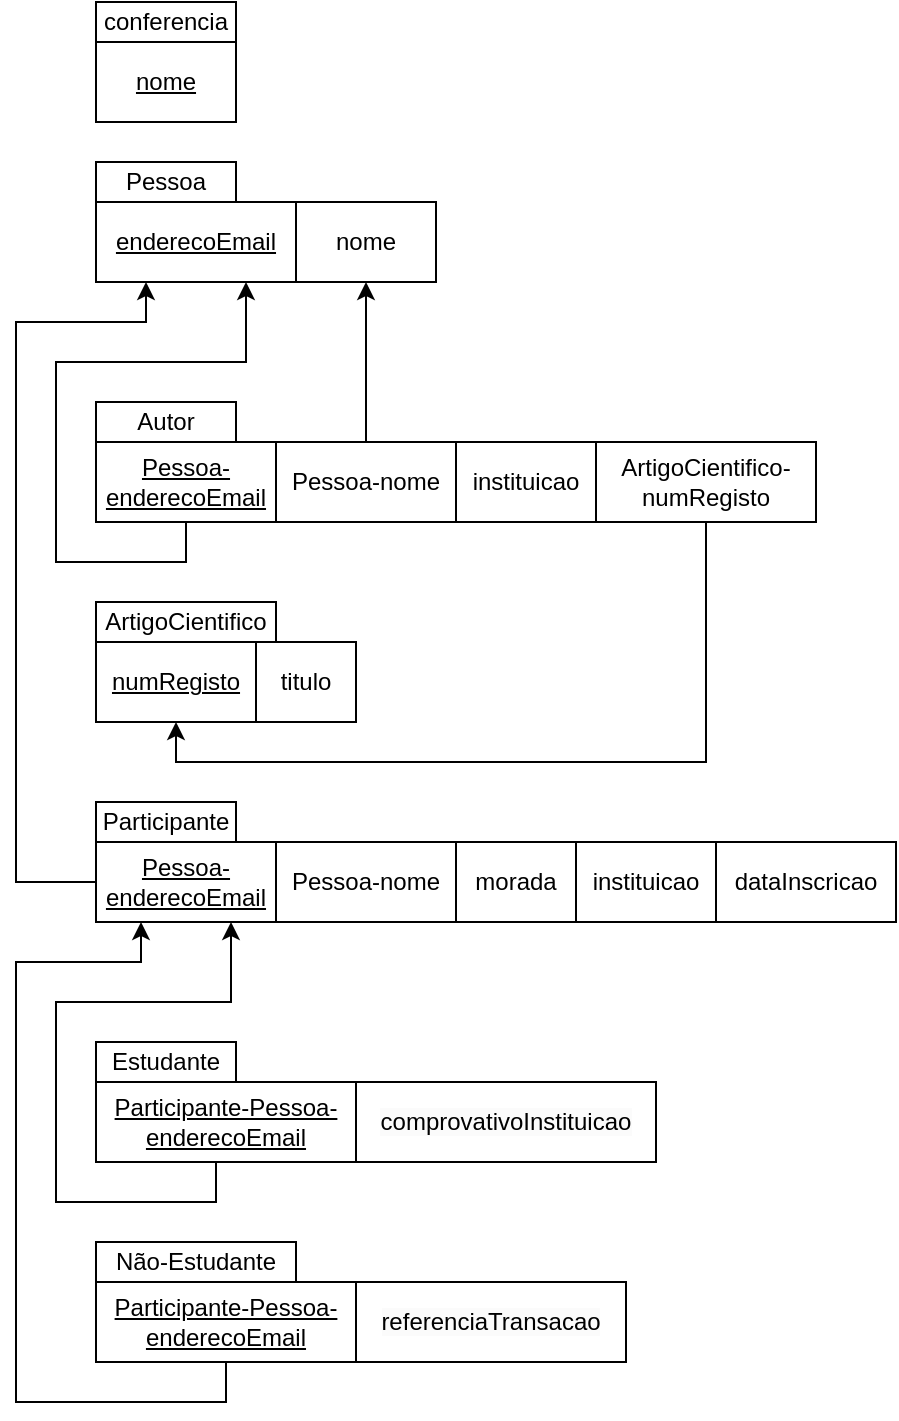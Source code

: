 <mxfile version="24.0.4" type="device">
  <diagram name="Page-1" id="sv4eKT52F1IlTcsq5dl7">
    <mxGraphModel dx="1051" dy="754" grid="1" gridSize="10" guides="1" tooltips="1" connect="1" arrows="1" fold="1" page="1" pageScale="1" pageWidth="850" pageHeight="1100" math="0" shadow="0">
      <root>
        <mxCell id="0" />
        <mxCell id="1" parent="0" />
        <mxCell id="SOxTvH4YZH4HP-QPCvsQ-2" value="conferencia" style="rounded=0;whiteSpace=wrap;html=1;" parent="1" vertex="1">
          <mxGeometry x="80" y="20" width="70" height="20" as="geometry" />
        </mxCell>
        <mxCell id="SOxTvH4YZH4HP-QPCvsQ-7" value="ArtigoCientifico" style="rounded=0;whiteSpace=wrap;html=1;" parent="1" vertex="1">
          <mxGeometry x="80" y="320" width="90" height="20" as="geometry" />
        </mxCell>
        <mxCell id="SOxTvH4YZH4HP-QPCvsQ-8" value="numRegisto" style="rounded=0;whiteSpace=wrap;html=1;fontStyle=4" parent="1" vertex="1">
          <mxGeometry x="80" y="340" width="80" height="40" as="geometry" />
        </mxCell>
        <mxCell id="SOxTvH4YZH4HP-QPCvsQ-9" value="titulo" style="rounded=0;whiteSpace=wrap;html=1;" parent="1" vertex="1">
          <mxGeometry x="160" y="340" width="50" height="40" as="geometry" />
        </mxCell>
        <mxCell id="SOxTvH4YZH4HP-QPCvsQ-12" value="Autor" style="rounded=0;whiteSpace=wrap;html=1;" parent="1" vertex="1">
          <mxGeometry x="80" y="220" width="70" height="20" as="geometry" />
        </mxCell>
        <mxCell id="SOxTvH4YZH4HP-QPCvsQ-13" value="instituicao" style="rounded=0;whiteSpace=wrap;html=1;fontStyle=0" parent="1" vertex="1">
          <mxGeometry x="260" y="240" width="70" height="40" as="geometry" />
        </mxCell>
        <mxCell id="SOxTvH4YZH4HP-QPCvsQ-17" style="edgeStyle=orthogonalEdgeStyle;rounded=0;orthogonalLoop=1;jettySize=auto;html=1;entryX=0.5;entryY=1;entryDx=0;entryDy=0;" parent="1" source="SOxTvH4YZH4HP-QPCvsQ-14" target="SOxTvH4YZH4HP-QPCvsQ-8" edge="1">
          <mxGeometry relative="1" as="geometry">
            <Array as="points">
              <mxPoint x="385" y="400" />
              <mxPoint x="120" y="400" />
            </Array>
          </mxGeometry>
        </mxCell>
        <mxCell id="SOxTvH4YZH4HP-QPCvsQ-14" value="ArtigoCientifico-numRegisto" style="rounded=0;whiteSpace=wrap;html=1;" parent="1" vertex="1">
          <mxGeometry x="330" y="240" width="110" height="40" as="geometry" />
        </mxCell>
        <mxCell id="LZy3RoKW6gQxPcdCkDqI-31" style="edgeStyle=orthogonalEdgeStyle;rounded=0;orthogonalLoop=1;jettySize=auto;html=1;entryX=0.75;entryY=1;entryDx=0;entryDy=0;" edge="1" parent="1" source="SOxTvH4YZH4HP-QPCvsQ-19" target="LZy3RoKW6gQxPcdCkDqI-4">
          <mxGeometry relative="1" as="geometry">
            <Array as="points">
              <mxPoint x="125" y="300" />
              <mxPoint x="60" y="300" />
              <mxPoint x="60" y="200" />
              <mxPoint x="155" y="200" />
            </Array>
          </mxGeometry>
        </mxCell>
        <mxCell id="SOxTvH4YZH4HP-QPCvsQ-19" value="Pessoa-enderecoEmail" style="rounded=0;whiteSpace=wrap;html=1;fontStyle=4" parent="1" vertex="1">
          <mxGeometry x="80" y="240" width="90" height="40" as="geometry" />
        </mxCell>
        <mxCell id="LZy3RoKW6gQxPcdCkDqI-29" style="edgeStyle=orthogonalEdgeStyle;rounded=0;orthogonalLoop=1;jettySize=auto;html=1;entryX=0.5;entryY=1;entryDx=0;entryDy=0;" edge="1" parent="1" source="SOxTvH4YZH4HP-QPCvsQ-20" target="LZy3RoKW6gQxPcdCkDqI-5">
          <mxGeometry relative="1" as="geometry" />
        </mxCell>
        <mxCell id="SOxTvH4YZH4HP-QPCvsQ-20" value="Pessoa-nome" style="rounded=0;whiteSpace=wrap;html=1;fontStyle=0" parent="1" vertex="1">
          <mxGeometry x="170" y="240" width="90" height="40" as="geometry" />
        </mxCell>
        <mxCell id="SOxTvH4YZH4HP-QPCvsQ-21" value="Participante" style="rounded=0;whiteSpace=wrap;html=1;" parent="1" vertex="1">
          <mxGeometry x="80" y="420" width="70" height="20" as="geometry" />
        </mxCell>
        <mxCell id="LZy3RoKW6gQxPcdCkDqI-43" style="edgeStyle=orthogonalEdgeStyle;rounded=0;orthogonalLoop=1;jettySize=auto;html=1;entryX=0.25;entryY=1;entryDx=0;entryDy=0;" edge="1" parent="1" source="SOxTvH4YZH4HP-QPCvsQ-22" target="LZy3RoKW6gQxPcdCkDqI-4">
          <mxGeometry relative="1" as="geometry">
            <Array as="points">
              <mxPoint x="40" y="460" />
              <mxPoint x="40" y="180" />
              <mxPoint x="105" y="180" />
            </Array>
          </mxGeometry>
        </mxCell>
        <mxCell id="SOxTvH4YZH4HP-QPCvsQ-22" value="Pessoa-enderecoEmail" style="rounded=0;whiteSpace=wrap;html=1;fontStyle=4" parent="1" vertex="1">
          <mxGeometry x="80" y="440" width="90" height="40" as="geometry" />
        </mxCell>
        <mxCell id="SOxTvH4YZH4HP-QPCvsQ-23" value="morada" style="rounded=0;whiteSpace=wrap;html=1;" parent="1" vertex="1">
          <mxGeometry x="260" y="440" width="60" height="40" as="geometry" />
        </mxCell>
        <mxCell id="SOxTvH4YZH4HP-QPCvsQ-24" value="instituicao" style="rounded=0;whiteSpace=wrap;html=1;" parent="1" vertex="1">
          <mxGeometry x="320" y="440" width="70" height="40" as="geometry" />
        </mxCell>
        <mxCell id="SOxTvH4YZH4HP-QPCvsQ-25" value="dataInscricao" style="rounded=0;whiteSpace=wrap;html=1;" parent="1" vertex="1">
          <mxGeometry x="390" y="440" width="90" height="40" as="geometry" />
        </mxCell>
        <mxCell id="SOxTvH4YZH4HP-QPCvsQ-26" value="Pessoa-nome" style="rounded=0;whiteSpace=wrap;html=1;" parent="1" vertex="1">
          <mxGeometry x="170" y="440" width="90" height="40" as="geometry" />
        </mxCell>
        <mxCell id="LZy3RoKW6gQxPcdCkDqI-2" value="nome" style="rounded=0;whiteSpace=wrap;html=1;fontStyle=4" vertex="1" parent="1">
          <mxGeometry x="80" y="40" width="70" height="40" as="geometry" />
        </mxCell>
        <mxCell id="LZy3RoKW6gQxPcdCkDqI-3" value="Pessoa" style="rounded=0;whiteSpace=wrap;html=1;" vertex="1" parent="1">
          <mxGeometry x="80" y="100" width="70" height="20" as="geometry" />
        </mxCell>
        <mxCell id="LZy3RoKW6gQxPcdCkDqI-4" value="enderecoEmail" style="rounded=0;whiteSpace=wrap;html=1;fontStyle=4" vertex="1" parent="1">
          <mxGeometry x="80" y="120" width="100" height="40" as="geometry" />
        </mxCell>
        <mxCell id="LZy3RoKW6gQxPcdCkDqI-5" value="nome" style="rounded=0;whiteSpace=wrap;html=1;" vertex="1" parent="1">
          <mxGeometry x="180" y="120" width="70" height="40" as="geometry" />
        </mxCell>
        <mxCell id="LZy3RoKW6gQxPcdCkDqI-8" value="Estudante" style="rounded=0;whiteSpace=wrap;html=1;" vertex="1" parent="1">
          <mxGeometry x="80" y="540" width="70" height="20" as="geometry" />
        </mxCell>
        <mxCell id="LZy3RoKW6gQxPcdCkDqI-32" style="edgeStyle=orthogonalEdgeStyle;rounded=0;orthogonalLoop=1;jettySize=auto;html=1;entryX=0.75;entryY=1;entryDx=0;entryDy=0;" edge="1" parent="1" source="LZy3RoKW6gQxPcdCkDqI-9" target="SOxTvH4YZH4HP-QPCvsQ-22">
          <mxGeometry relative="1" as="geometry">
            <Array as="points">
              <mxPoint x="140" y="620" />
              <mxPoint x="60" y="620" />
              <mxPoint x="60" y="520" />
              <mxPoint x="148" y="520" />
            </Array>
          </mxGeometry>
        </mxCell>
        <mxCell id="LZy3RoKW6gQxPcdCkDqI-9" value="Participante-Pessoa-enderecoEmail" style="rounded=0;whiteSpace=wrap;html=1;fontStyle=4" vertex="1" parent="1">
          <mxGeometry x="80" y="560" width="130" height="40" as="geometry" />
        </mxCell>
        <mxCell id="LZy3RoKW6gQxPcdCkDqI-15" value="Não-Estudante" style="rounded=0;whiteSpace=wrap;html=1;" vertex="1" parent="1">
          <mxGeometry x="80" y="640" width="100" height="20" as="geometry" />
        </mxCell>
        <mxCell id="LZy3RoKW6gQxPcdCkDqI-44" style="edgeStyle=orthogonalEdgeStyle;rounded=0;orthogonalLoop=1;jettySize=auto;html=1;entryX=0.25;entryY=1;entryDx=0;entryDy=0;" edge="1" parent="1" source="LZy3RoKW6gQxPcdCkDqI-16" target="SOxTvH4YZH4HP-QPCvsQ-22">
          <mxGeometry relative="1" as="geometry">
            <Array as="points">
              <mxPoint x="145" y="720" />
              <mxPoint x="40" y="720" />
              <mxPoint x="40" y="500" />
              <mxPoint x="103" y="500" />
            </Array>
          </mxGeometry>
        </mxCell>
        <mxCell id="LZy3RoKW6gQxPcdCkDqI-16" value="Participante-Pessoa-enderecoEmail" style="rounded=0;whiteSpace=wrap;html=1;fontStyle=4" vertex="1" parent="1">
          <mxGeometry x="80" y="660" width="130" height="40" as="geometry" />
        </mxCell>
        <mxCell id="LZy3RoKW6gQxPcdCkDqI-21" value="&lt;span style=&quot;color: rgb(0, 0, 0); font-family: Helvetica; font-size: 12px; font-style: normal; font-variant-ligatures: normal; font-variant-caps: normal; font-weight: 400; letter-spacing: normal; orphans: 2; text-align: center; text-indent: 0px; text-transform: none; widows: 2; word-spacing: 0px; -webkit-text-stroke-width: 0px; white-space: normal; background-color: rgb(251, 251, 251); text-decoration-thickness: initial; text-decoration-style: initial; text-decoration-color: initial; display: inline !important; float: none;&quot;&gt;referenciaTransacao&lt;/span&gt;" style="rounded=0;whiteSpace=wrap;html=1;" vertex="1" parent="1">
          <mxGeometry x="210" y="660" width="135" height="40" as="geometry" />
        </mxCell>
        <mxCell id="LZy3RoKW6gQxPcdCkDqI-22" value="&lt;span style=&quot;color: rgb(0, 0, 0); font-family: Helvetica; font-size: 12px; font-style: normal; font-variant-ligatures: normal; font-variant-caps: normal; font-weight: 400; letter-spacing: normal; orphans: 2; text-align: center; text-indent: 0px; text-transform: none; widows: 2; word-spacing: 0px; -webkit-text-stroke-width: 0px; white-space: normal; background-color: rgb(251, 251, 251); text-decoration-thickness: initial; text-decoration-style: initial; text-decoration-color: initial; display: inline !important; float: none;&quot;&gt;comprovativoInstituicao&lt;/span&gt;" style="rounded=0;whiteSpace=wrap;html=1;" vertex="1" parent="1">
          <mxGeometry x="210" y="560" width="150" height="40" as="geometry" />
        </mxCell>
      </root>
    </mxGraphModel>
  </diagram>
</mxfile>
